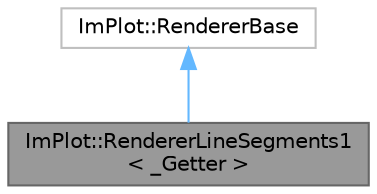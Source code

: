 digraph "ImPlot::RendererLineSegments1&lt; _Getter &gt;"
{
 // LATEX_PDF_SIZE
  bgcolor="transparent";
  edge [fontname=Helvetica,fontsize=10,labelfontname=Helvetica,labelfontsize=10];
  node [fontname=Helvetica,fontsize=10,shape=box,height=0.2,width=0.4];
  Node1 [id="Node000001",label="ImPlot::RendererLineSegments1\l\< _Getter \>",height=0.2,width=0.4,color="gray40", fillcolor="grey60", style="filled", fontcolor="black",tooltip=" "];
  Node2 -> Node1 [id="edge2_Node000001_Node000002",dir="back",color="steelblue1",style="solid",tooltip=" "];
  Node2 [id="Node000002",label="ImPlot::RendererBase",height=0.2,width=0.4,color="grey75", fillcolor="white", style="filled",URL="$structImPlot_1_1RendererBase.html",tooltip=" "];
}
